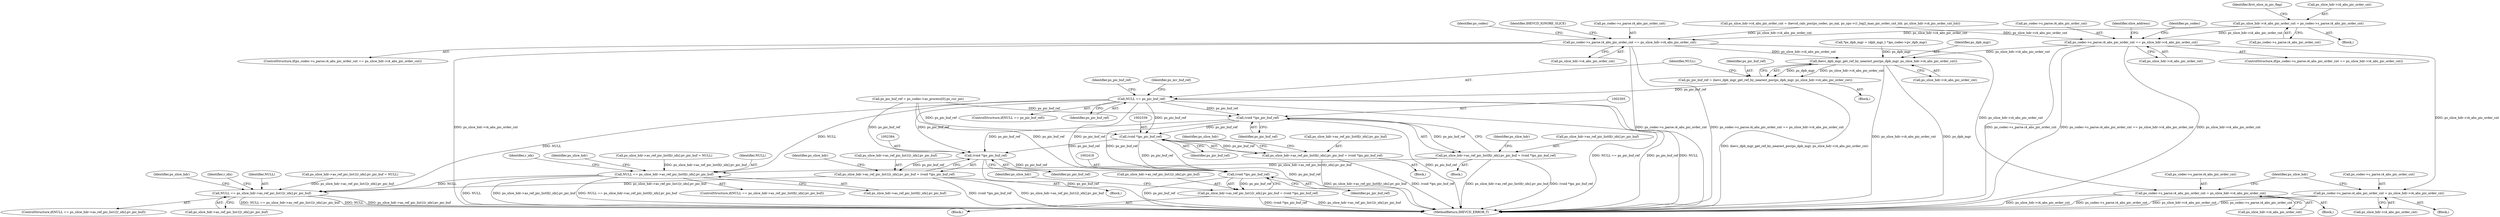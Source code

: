 digraph "0_Android_a1424724a00d62ac5efa0e27953eed66850d662f@pointer" {
"1001669" [label="(Call,ps_slice_hdr->i4_abs_pic_order_cnt = ps_codec->s_parse.i4_abs_pic_order_cnt)"];
"1001683" [label="(Call,ps_codec->s_parse.i4_abs_pic_order_cnt == ps_slice_hdr->i4_abs_pic_order_cnt)"];
"1001837" [label="(Call,ps_codec->s_parse.i4_abs_pic_order_cnt = ps_slice_hdr->i4_abs_pic_order_cnt)"];
"1002238" [label="(Call,ihevc_dpb_mgr_get_ref_by_nearest_poc(ps_dpb_mgr, ps_slice_hdr->i4_abs_pic_order_cnt))"];
"1002236" [label="(Call,ps_pic_buf_ref = ihevc_dpb_mgr_get_ref_by_nearest_poc(ps_dpb_mgr, ps_slice_hdr->i4_abs_pic_order_cnt))"];
"1002244" [label="(Call,NULL == ps_pic_buf_ref)"];
"1002286" [label="(Call,NULL == ps_slice_hdr->as_ref_pic_list0[r_idx].pv_pic_buf)"];
"1002365" [label="(Call,NULL == ps_slice_hdr->as_ref_pic_list1[r_idx].pv_pic_buf)"];
"1002304" [label="(Call,(void *)ps_pic_buf_ref)"];
"1002296" [label="(Call,ps_slice_hdr->as_ref_pic_list0[r_idx].pv_pic_buf = (void *)ps_pic_buf_ref)"];
"1002338" [label="(Call,(void *)ps_pic_buf_ref)"];
"1002330" [label="(Call,ps_slice_hdr->as_ref_pic_list0[r_idx].pv_pic_buf = (void *)ps_pic_buf_ref)"];
"1002383" [label="(Call,(void *)ps_pic_buf_ref)"];
"1002375" [label="(Call,ps_slice_hdr->as_ref_pic_list1[r_idx].pv_pic_buf = (void *)ps_pic_buf_ref)"];
"1002417" [label="(Call,(void *)ps_pic_buf_ref)"];
"1002409" [label="(Call,ps_slice_hdr->as_ref_pic_list1[r_idx].pv_pic_buf = (void *)ps_pic_buf_ref)"];
"1001849" [label="(Call,ps_codec->s_parse.i4_abs_pic_order_cnt == ps_slice_hdr->i4_abs_pic_order_cnt)"];
"1001860" [label="(Call,ps_codec->s_parse.i4_abs_pic_order_cnt = ps_slice_hdr->i4_abs_pic_order_cnt)"];
"1002383" [label="(Call,(void *)ps_pic_buf_ref)"];
"1002288" [label="(Call,ps_slice_hdr->as_ref_pic_list0[r_idx].pv_pic_buf)"];
"1001847" [label="(Block,)"];
"1002158" [label="(Call,ps_slice_hdr->as_ref_pic_list0[r_idx].pv_pic_buf = NULL)"];
"1001859" [label="(Identifier,IHEVCD_IGNORE_SLICE)"];
"1002287" [label="(Identifier,NULL)"];
"1001871" [label="(Identifier,ps_slice_hdr)"];
"1002366" [label="(Identifier,NULL)"];
"1001830" [label="(Block,)"];
"1002296" [label="(Call,ps_slice_hdr->as_ref_pic_list0[r_idx].pv_pic_buf = (void *)ps_pic_buf_ref)"];
"1002417" [label="(Call,(void *)ps_pic_buf_ref)"];
"1002306" [label="(Identifier,ps_pic_buf_ref)"];
"1002221" [label="(Call,*ps_dpb_mgr = (dpb_mgr_t *)ps_codec->pv_dpb_mgr)"];
"1001762" [label="(Identifier,ps_codec)"];
"1002362" [label="(Identifier,r_idx)"];
"1002340" [label="(Identifier,ps_pic_buf_ref)"];
"1002390" [label="(Identifier,ps_slice_hdr)"];
"1001849" [label="(Call,ps_codec->s_parse.i4_abs_pic_order_cnt == ps_slice_hdr->i4_abs_pic_order_cnt)"];
"1001855" [label="(Call,ps_slice_hdr->i4_abs_pic_order_cnt)"];
"1002243" [label="(ControlStructure,if(NULL == ps_pic_buf_ref))"];
"1001861" [label="(Call,ps_codec->s_parse.i4_abs_pic_order_cnt)"];
"1002240" [label="(Call,ps_slice_hdr->i4_abs_pic_order_cnt)"];
"1002249" [label="(Identifier,ps_pic_buf_ref)"];
"1002300" [label="(Identifier,ps_slice_hdr)"];
"1002244" [label="(Call,NULL == ps_pic_buf_ref)"];
"1002424" [label="(Identifier,ps_slice_hdr)"];
"1001684" [label="(Call,ps_codec->s_parse.i4_abs_pic_order_cnt)"];
"1002379" [label="(Identifier,ps_slice_hdr)"];
"1001689" [label="(Call,ps_slice_hdr->i4_abs_pic_order_cnt)"];
"1002237" [label="(Identifier,ps_pic_buf_ref)"];
"1001848" [label="(ControlStructure,if(ps_codec->s_parse.i4_abs_pic_order_cnt == ps_slice_hdr->i4_abs_pic_order_cnt))"];
"1001860" [label="(Call,ps_codec->s_parse.i4_abs_pic_order_cnt = ps_slice_hdr->i4_abs_pic_order_cnt)"];
"1002176" [label="(Call,ps_slice_hdr->as_ref_pic_list1[r_idx].pv_pic_buf = NULL)"];
"1002329" [label="(Block,)"];
"1001654" [label="(Call,ps_slice_hdr->i4_abs_pic_order_cnt = ihevcd_calc_poc(ps_codec, ps_nal, ps_sps->i1_log2_max_pic_order_cnt_lsb, ps_slice_hdr->i4_pic_order_cnt_lsb))"];
"1002385" [label="(Identifier,ps_pic_buf_ref)"];
"1002376" [label="(Call,ps_slice_hdr->as_ref_pic_list1[r_idx].pv_pic_buf)"];
"1002367" [label="(Call,ps_slice_hdr->as_ref_pic_list1[r_idx].pv_pic_buf)"];
"1002285" [label="(ControlStructure,if(NULL == ps_slice_hdr->as_ref_pic_list0[r_idx].pv_pic_buf))"];
"1002245" [label="(Identifier,NULL)"];
"1001669" [label="(Call,ps_slice_hdr->i4_abs_pic_order_cnt = ps_codec->s_parse.i4_abs_pic_order_cnt)"];
"1002419" [label="(Identifier,ps_pic_buf_ref)"];
"1002248" [label="(Call,ps_pic_buf_ref = ps_codec->as_process[0].ps_cur_pic)"];
"1002267" [label="(Identifier,ps_mv_buf_ref)"];
"1002410" [label="(Call,ps_slice_hdr->as_ref_pic_list1[r_idx].pv_pic_buf)"];
"1002295" [label="(Block,)"];
"1002330" [label="(Call,ps_slice_hdr->as_ref_pic_list0[r_idx].pv_pic_buf = (void *)ps_pic_buf_ref)"];
"1002236" [label="(Call,ps_pic_buf_ref = ihevc_dpb_mgr_get_ref_by_nearest_poc(ps_dpb_mgr, ps_slice_hdr->i4_abs_pic_order_cnt))"];
"1002409" [label="(Call,ps_slice_hdr->as_ref_pic_list1[r_idx].pv_pic_buf = (void *)ps_pic_buf_ref)"];
"1002338" [label="(Call,(void *)ps_pic_buf_ref)"];
"1002304" [label="(Call,(void *)ps_pic_buf_ref)"];
"1001850" [label="(Call,ps_codec->s_parse.i4_abs_pic_order_cnt)"];
"1002331" [label="(Call,ps_slice_hdr->as_ref_pic_list0[r_idx].pv_pic_buf)"];
"1001863" [label="(Identifier,ps_codec)"];
"1002238" [label="(Call,ihevc_dpb_mgr_get_ref_by_nearest_poc(ps_dpb_mgr, ps_slice_hdr->i4_abs_pic_order_cnt))"];
"1001668" [label="(Block,)"];
"1001680" [label="(Identifier,first_slice_in_pic_flag)"];
"1002365" [label="(Call,NULL == ps_slice_hdr->as_ref_pic_list1[r_idx].pv_pic_buf)"];
"1002283" [label="(Identifier,r_idx)"];
"1002364" [label="(ControlStructure,if(NULL == ps_slice_hdr->as_ref_pic_list1[r_idx].pv_pic_buf))"];
"1002345" [label="(Identifier,ps_slice_hdr)"];
"1002216" [label="(Block,)"];
"1002374" [label="(Block,)"];
"1001866" [label="(Call,ps_slice_hdr->i4_abs_pic_order_cnt)"];
"1002408" [label="(Block,)"];
"1002297" [label="(Call,ps_slice_hdr->as_ref_pic_list0[r_idx].pv_pic_buf)"];
"1001838" [label="(Call,ps_codec->s_parse.i4_abs_pic_order_cnt)"];
"1002239" [label="(Identifier,ps_dpb_mgr)"];
"1001670" [label="(Call,ps_slice_hdr->i4_abs_pic_order_cnt)"];
"1002311" [label="(Identifier,ps_slice_hdr)"];
"1001683" [label="(Call,ps_codec->s_parse.i4_abs_pic_order_cnt == ps_slice_hdr->i4_abs_pic_order_cnt)"];
"1002617" [label="(MethodReturn,IHEVCD_ERROR_T)"];
"1002286" [label="(Call,NULL == ps_slice_hdr->as_ref_pic_list0[r_idx].pv_pic_buf)"];
"1001682" [label="(ControlStructure,if(ps_codec->s_parse.i4_abs_pic_order_cnt == ps_slice_hdr->i4_abs_pic_order_cnt))"];
"1001695" [label="(Identifier,slice_address)"];
"1001843" [label="(Call,ps_slice_hdr->i4_abs_pic_order_cnt)"];
"1001837" [label="(Call,ps_codec->s_parse.i4_abs_pic_order_cnt = ps_slice_hdr->i4_abs_pic_order_cnt)"];
"1002375" [label="(Call,ps_slice_hdr->as_ref_pic_list1[r_idx].pv_pic_buf = (void *)ps_pic_buf_ref)"];
"1002246" [label="(Identifier,ps_pic_buf_ref)"];
"1001673" [label="(Call,ps_codec->s_parse.i4_abs_pic_order_cnt)"];
"1001669" -> "1001668"  [label="AST: "];
"1001669" -> "1001673"  [label="CFG: "];
"1001670" -> "1001669"  [label="AST: "];
"1001673" -> "1001669"  [label="AST: "];
"1001680" -> "1001669"  [label="CFG: "];
"1001669" -> "1001683"  [label="DDG: ps_slice_hdr->i4_abs_pic_order_cnt"];
"1001669" -> "1001849"  [label="DDG: ps_slice_hdr->i4_abs_pic_order_cnt"];
"1001683" -> "1001682"  [label="AST: "];
"1001683" -> "1001689"  [label="CFG: "];
"1001684" -> "1001683"  [label="AST: "];
"1001689" -> "1001683"  [label="AST: "];
"1001695" -> "1001683"  [label="CFG: "];
"1001762" -> "1001683"  [label="CFG: "];
"1001683" -> "1002617"  [label="DDG: ps_codec->s_parse.i4_abs_pic_order_cnt"];
"1001683" -> "1002617"  [label="DDG: ps_codec->s_parse.i4_abs_pic_order_cnt == ps_slice_hdr->i4_abs_pic_order_cnt"];
"1001683" -> "1002617"  [label="DDG: ps_slice_hdr->i4_abs_pic_order_cnt"];
"1001654" -> "1001683"  [label="DDG: ps_slice_hdr->i4_abs_pic_order_cnt"];
"1001683" -> "1001837"  [label="DDG: ps_slice_hdr->i4_abs_pic_order_cnt"];
"1001683" -> "1002238"  [label="DDG: ps_slice_hdr->i4_abs_pic_order_cnt"];
"1001837" -> "1001830"  [label="AST: "];
"1001837" -> "1001843"  [label="CFG: "];
"1001838" -> "1001837"  [label="AST: "];
"1001843" -> "1001837"  [label="AST: "];
"1001871" -> "1001837"  [label="CFG: "];
"1001837" -> "1002617"  [label="DDG: ps_slice_hdr->i4_abs_pic_order_cnt"];
"1001837" -> "1002617"  [label="DDG: ps_codec->s_parse.i4_abs_pic_order_cnt"];
"1002238" -> "1002236"  [label="AST: "];
"1002238" -> "1002240"  [label="CFG: "];
"1002239" -> "1002238"  [label="AST: "];
"1002240" -> "1002238"  [label="AST: "];
"1002236" -> "1002238"  [label="CFG: "];
"1002238" -> "1002617"  [label="DDG: ps_slice_hdr->i4_abs_pic_order_cnt"];
"1002238" -> "1002617"  [label="DDG: ps_dpb_mgr"];
"1002238" -> "1002236"  [label="DDG: ps_dpb_mgr"];
"1002238" -> "1002236"  [label="DDG: ps_slice_hdr->i4_abs_pic_order_cnt"];
"1002221" -> "1002238"  [label="DDG: ps_dpb_mgr"];
"1001849" -> "1002238"  [label="DDG: ps_slice_hdr->i4_abs_pic_order_cnt"];
"1002236" -> "1002216"  [label="AST: "];
"1002237" -> "1002236"  [label="AST: "];
"1002245" -> "1002236"  [label="CFG: "];
"1002236" -> "1002617"  [label="DDG: ihevc_dpb_mgr_get_ref_by_nearest_poc(ps_dpb_mgr, ps_slice_hdr->i4_abs_pic_order_cnt)"];
"1002236" -> "1002244"  [label="DDG: ps_pic_buf_ref"];
"1002244" -> "1002243"  [label="AST: "];
"1002244" -> "1002246"  [label="CFG: "];
"1002245" -> "1002244"  [label="AST: "];
"1002246" -> "1002244"  [label="AST: "];
"1002249" -> "1002244"  [label="CFG: "];
"1002267" -> "1002244"  [label="CFG: "];
"1002244" -> "1002617"  [label="DDG: NULL"];
"1002244" -> "1002617"  [label="DDG: ps_pic_buf_ref"];
"1002244" -> "1002617"  [label="DDG: NULL == ps_pic_buf_ref"];
"1002244" -> "1002286"  [label="DDG: NULL"];
"1002244" -> "1002304"  [label="DDG: ps_pic_buf_ref"];
"1002244" -> "1002338"  [label="DDG: ps_pic_buf_ref"];
"1002244" -> "1002365"  [label="DDG: NULL"];
"1002244" -> "1002383"  [label="DDG: ps_pic_buf_ref"];
"1002244" -> "1002417"  [label="DDG: ps_pic_buf_ref"];
"1002286" -> "1002285"  [label="AST: "];
"1002286" -> "1002288"  [label="CFG: "];
"1002287" -> "1002286"  [label="AST: "];
"1002288" -> "1002286"  [label="AST: "];
"1002300" -> "1002286"  [label="CFG: "];
"1002283" -> "1002286"  [label="CFG: "];
"1002286" -> "1002617"  [label="DDG: NULL == ps_slice_hdr->as_ref_pic_list0[r_idx].pv_pic_buf"];
"1002286" -> "1002617"  [label="DDG: NULL"];
"1002286" -> "1002617"  [label="DDG: ps_slice_hdr->as_ref_pic_list0[r_idx].pv_pic_buf"];
"1002296" -> "1002286"  [label="DDG: ps_slice_hdr->as_ref_pic_list0[r_idx].pv_pic_buf"];
"1002158" -> "1002286"  [label="DDG: ps_slice_hdr->as_ref_pic_list0[r_idx].pv_pic_buf"];
"1002286" -> "1002365"  [label="DDG: NULL"];
"1002365" -> "1002364"  [label="AST: "];
"1002365" -> "1002367"  [label="CFG: "];
"1002366" -> "1002365"  [label="AST: "];
"1002367" -> "1002365"  [label="AST: "];
"1002379" -> "1002365"  [label="CFG: "];
"1002362" -> "1002365"  [label="CFG: "];
"1002365" -> "1002617"  [label="DDG: NULL == ps_slice_hdr->as_ref_pic_list1[r_idx].pv_pic_buf"];
"1002365" -> "1002617"  [label="DDG: NULL"];
"1002365" -> "1002617"  [label="DDG: ps_slice_hdr->as_ref_pic_list1[r_idx].pv_pic_buf"];
"1002375" -> "1002365"  [label="DDG: ps_slice_hdr->as_ref_pic_list1[r_idx].pv_pic_buf"];
"1002176" -> "1002365"  [label="DDG: ps_slice_hdr->as_ref_pic_list1[r_idx].pv_pic_buf"];
"1002304" -> "1002296"  [label="AST: "];
"1002304" -> "1002306"  [label="CFG: "];
"1002305" -> "1002304"  [label="AST: "];
"1002306" -> "1002304"  [label="AST: "];
"1002296" -> "1002304"  [label="CFG: "];
"1002304" -> "1002617"  [label="DDG: ps_pic_buf_ref"];
"1002304" -> "1002296"  [label="DDG: ps_pic_buf_ref"];
"1002248" -> "1002304"  [label="DDG: ps_pic_buf_ref"];
"1002304" -> "1002338"  [label="DDG: ps_pic_buf_ref"];
"1002304" -> "1002383"  [label="DDG: ps_pic_buf_ref"];
"1002304" -> "1002417"  [label="DDG: ps_pic_buf_ref"];
"1002296" -> "1002295"  [label="AST: "];
"1002297" -> "1002296"  [label="AST: "];
"1002311" -> "1002296"  [label="CFG: "];
"1002296" -> "1002617"  [label="DDG: ps_slice_hdr->as_ref_pic_list0[r_idx].pv_pic_buf"];
"1002296" -> "1002617"  [label="DDG: (void *)ps_pic_buf_ref"];
"1002338" -> "1002330"  [label="AST: "];
"1002338" -> "1002340"  [label="CFG: "];
"1002339" -> "1002338"  [label="AST: "];
"1002340" -> "1002338"  [label="AST: "];
"1002330" -> "1002338"  [label="CFG: "];
"1002338" -> "1002617"  [label="DDG: ps_pic_buf_ref"];
"1002338" -> "1002330"  [label="DDG: ps_pic_buf_ref"];
"1002248" -> "1002338"  [label="DDG: ps_pic_buf_ref"];
"1002338" -> "1002383"  [label="DDG: ps_pic_buf_ref"];
"1002338" -> "1002417"  [label="DDG: ps_pic_buf_ref"];
"1002330" -> "1002329"  [label="AST: "];
"1002331" -> "1002330"  [label="AST: "];
"1002345" -> "1002330"  [label="CFG: "];
"1002330" -> "1002617"  [label="DDG: ps_slice_hdr->as_ref_pic_list0[r_idx].pv_pic_buf"];
"1002330" -> "1002617"  [label="DDG: (void *)ps_pic_buf_ref"];
"1002383" -> "1002375"  [label="AST: "];
"1002383" -> "1002385"  [label="CFG: "];
"1002384" -> "1002383"  [label="AST: "];
"1002385" -> "1002383"  [label="AST: "];
"1002375" -> "1002383"  [label="CFG: "];
"1002383" -> "1002617"  [label="DDG: ps_pic_buf_ref"];
"1002383" -> "1002375"  [label="DDG: ps_pic_buf_ref"];
"1002248" -> "1002383"  [label="DDG: ps_pic_buf_ref"];
"1002383" -> "1002417"  [label="DDG: ps_pic_buf_ref"];
"1002375" -> "1002374"  [label="AST: "];
"1002376" -> "1002375"  [label="AST: "];
"1002390" -> "1002375"  [label="CFG: "];
"1002375" -> "1002617"  [label="DDG: ps_slice_hdr->as_ref_pic_list1[r_idx].pv_pic_buf"];
"1002375" -> "1002617"  [label="DDG: (void *)ps_pic_buf_ref"];
"1002417" -> "1002409"  [label="AST: "];
"1002417" -> "1002419"  [label="CFG: "];
"1002418" -> "1002417"  [label="AST: "];
"1002419" -> "1002417"  [label="AST: "];
"1002409" -> "1002417"  [label="CFG: "];
"1002417" -> "1002617"  [label="DDG: ps_pic_buf_ref"];
"1002417" -> "1002409"  [label="DDG: ps_pic_buf_ref"];
"1002248" -> "1002417"  [label="DDG: ps_pic_buf_ref"];
"1002409" -> "1002408"  [label="AST: "];
"1002410" -> "1002409"  [label="AST: "];
"1002424" -> "1002409"  [label="CFG: "];
"1002409" -> "1002617"  [label="DDG: (void *)ps_pic_buf_ref"];
"1002409" -> "1002617"  [label="DDG: ps_slice_hdr->as_ref_pic_list1[r_idx].pv_pic_buf"];
"1001849" -> "1001848"  [label="AST: "];
"1001849" -> "1001855"  [label="CFG: "];
"1001850" -> "1001849"  [label="AST: "];
"1001855" -> "1001849"  [label="AST: "];
"1001859" -> "1001849"  [label="CFG: "];
"1001863" -> "1001849"  [label="CFG: "];
"1001849" -> "1002617"  [label="DDG: ps_codec->s_parse.i4_abs_pic_order_cnt"];
"1001849" -> "1002617"  [label="DDG: ps_slice_hdr->i4_abs_pic_order_cnt"];
"1001849" -> "1002617"  [label="DDG: ps_codec->s_parse.i4_abs_pic_order_cnt == ps_slice_hdr->i4_abs_pic_order_cnt"];
"1001654" -> "1001849"  [label="DDG: ps_slice_hdr->i4_abs_pic_order_cnt"];
"1001849" -> "1001860"  [label="DDG: ps_slice_hdr->i4_abs_pic_order_cnt"];
"1001860" -> "1001847"  [label="AST: "];
"1001860" -> "1001866"  [label="CFG: "];
"1001861" -> "1001860"  [label="AST: "];
"1001866" -> "1001860"  [label="AST: "];
"1001871" -> "1001860"  [label="CFG: "];
"1001860" -> "1002617"  [label="DDG: ps_codec->s_parse.i4_abs_pic_order_cnt"];
"1001860" -> "1002617"  [label="DDG: ps_slice_hdr->i4_abs_pic_order_cnt"];
}
